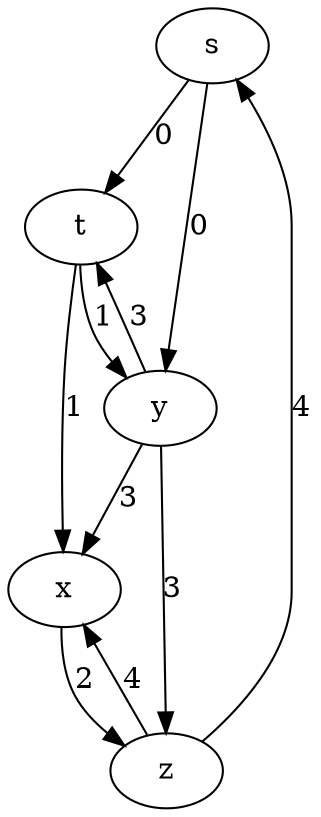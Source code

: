  strict digraph { node[shape = ellipse]; s t x y z ;s->t[label = 0];s->y[label = 0];t->x[label = 1];t->y[label = 1];x->z[label = 2];y->t[label = 3];y->x[label = 3];y->z[label = 3];z->s[label = 4];z->x[label = 4];}